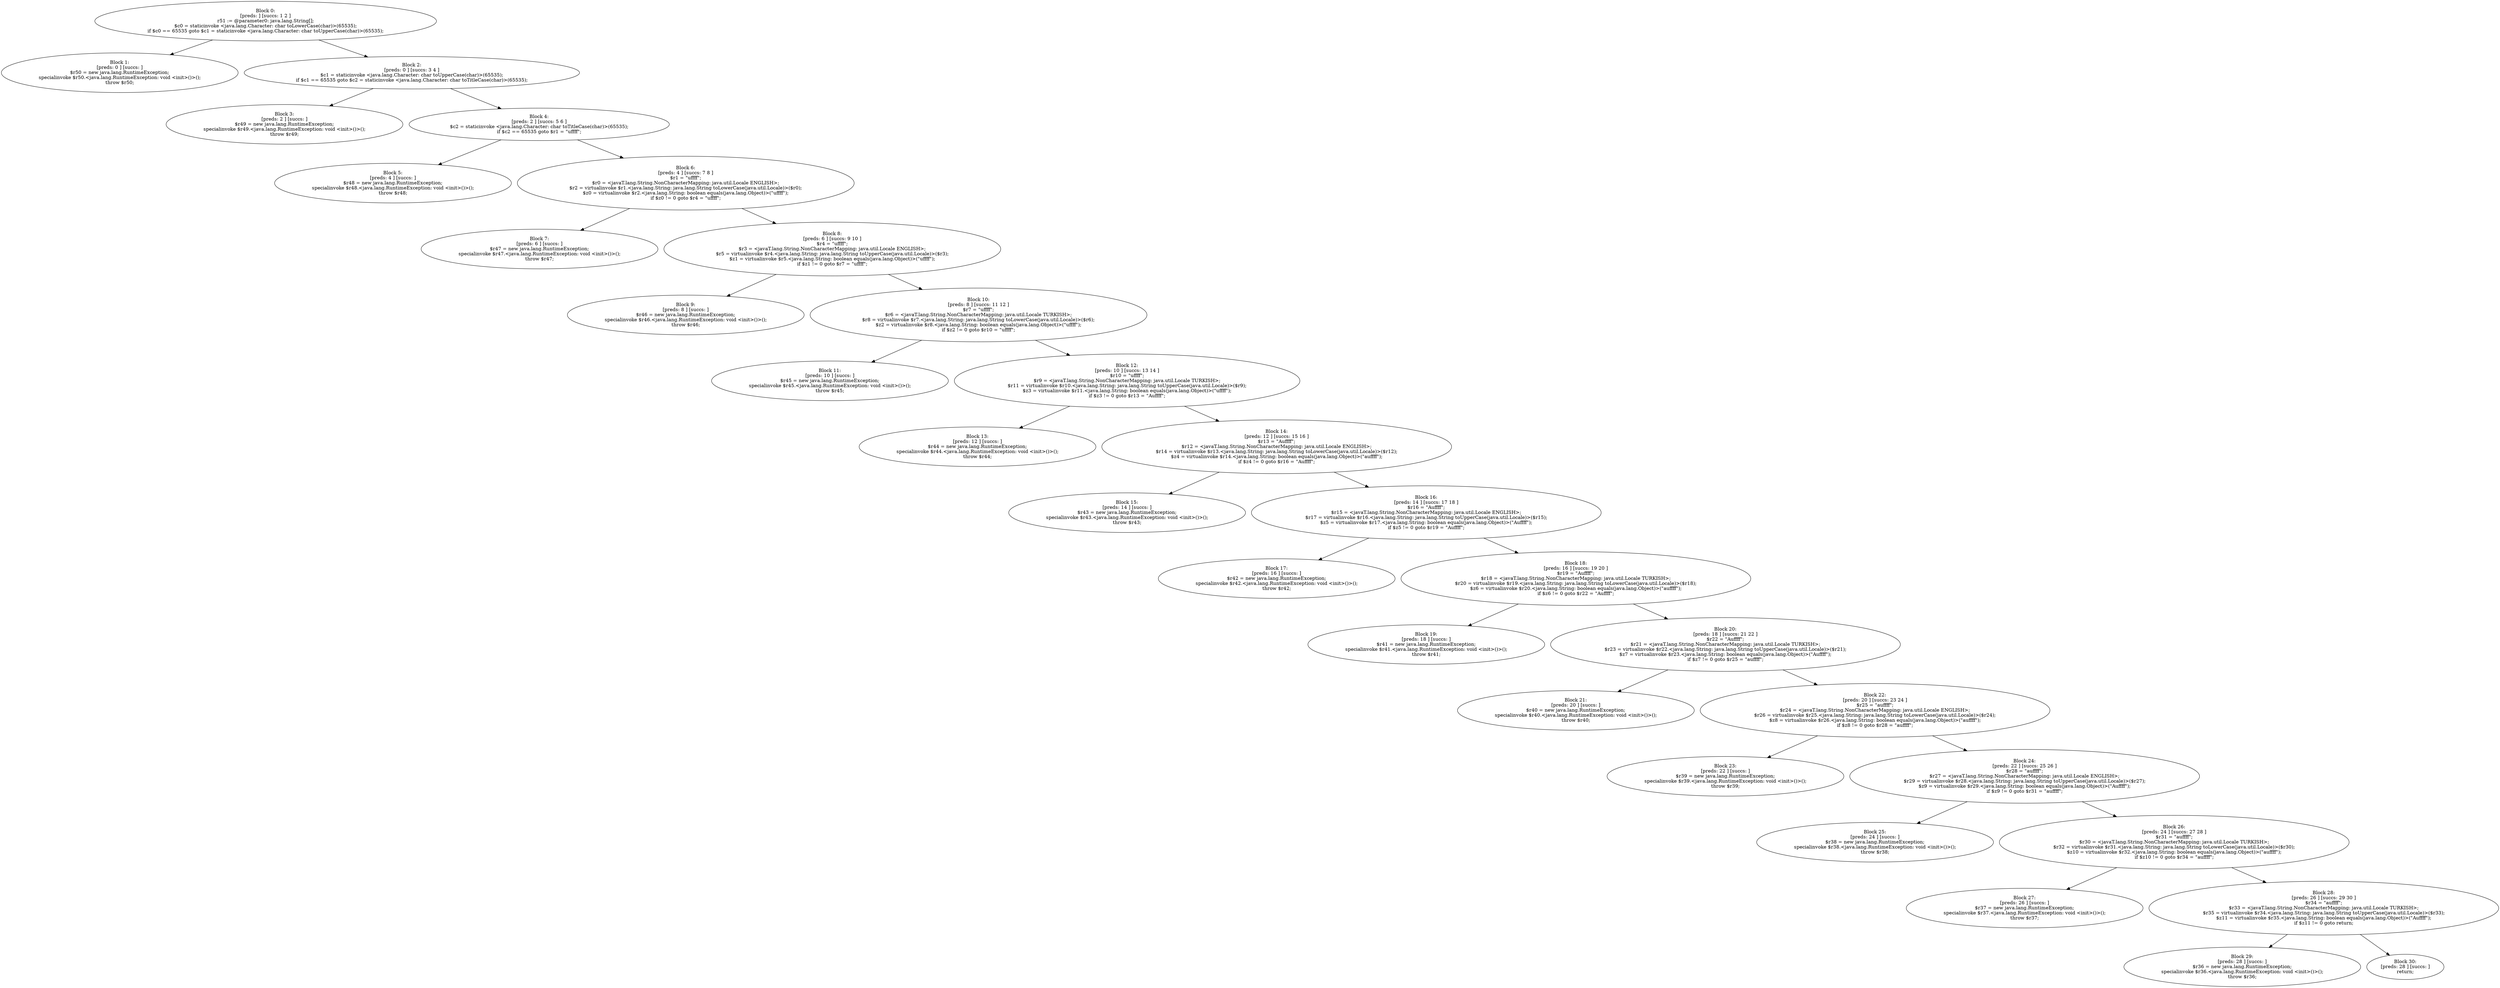 digraph "unitGraph" {
    "Block 0:
[preds: ] [succs: 1 2 ]
r51 := @parameter0: java.lang.String[];
$c0 = staticinvoke <java.lang.Character: char toLowerCase(char)>(65535);
if $c0 == 65535 goto $c1 = staticinvoke <java.lang.Character: char toUpperCase(char)>(65535);
"
    "Block 1:
[preds: 0 ] [succs: ]
$r50 = new java.lang.RuntimeException;
specialinvoke $r50.<java.lang.RuntimeException: void <init>()>();
throw $r50;
"
    "Block 2:
[preds: 0 ] [succs: 3 4 ]
$c1 = staticinvoke <java.lang.Character: char toUpperCase(char)>(65535);
if $c1 == 65535 goto $c2 = staticinvoke <java.lang.Character: char toTitleCase(char)>(65535);
"
    "Block 3:
[preds: 2 ] [succs: ]
$r49 = new java.lang.RuntimeException;
specialinvoke $r49.<java.lang.RuntimeException: void <init>()>();
throw $r49;
"
    "Block 4:
[preds: 2 ] [succs: 5 6 ]
$c2 = staticinvoke <java.lang.Character: char toTitleCase(char)>(65535);
if $c2 == 65535 goto $r1 = \"\uffff\";
"
    "Block 5:
[preds: 4 ] [succs: ]
$r48 = new java.lang.RuntimeException;
specialinvoke $r48.<java.lang.RuntimeException: void <init>()>();
throw $r48;
"
    "Block 6:
[preds: 4 ] [succs: 7 8 ]
$r1 = \"\uffff\";
$r0 = <javaT.lang.String.NonCharacterMapping: java.util.Locale ENGLISH>;
$r2 = virtualinvoke $r1.<java.lang.String: java.lang.String toLowerCase(java.util.Locale)>($r0);
$z0 = virtualinvoke $r2.<java.lang.String: boolean equals(java.lang.Object)>(\"\uffff\");
if $z0 != 0 goto $r4 = \"\uffff\";
"
    "Block 7:
[preds: 6 ] [succs: ]
$r47 = new java.lang.RuntimeException;
specialinvoke $r47.<java.lang.RuntimeException: void <init>()>();
throw $r47;
"
    "Block 8:
[preds: 6 ] [succs: 9 10 ]
$r4 = \"\uffff\";
$r3 = <javaT.lang.String.NonCharacterMapping: java.util.Locale ENGLISH>;
$r5 = virtualinvoke $r4.<java.lang.String: java.lang.String toUpperCase(java.util.Locale)>($r3);
$z1 = virtualinvoke $r5.<java.lang.String: boolean equals(java.lang.Object)>(\"\uffff\");
if $z1 != 0 goto $r7 = \"\uffff\";
"
    "Block 9:
[preds: 8 ] [succs: ]
$r46 = new java.lang.RuntimeException;
specialinvoke $r46.<java.lang.RuntimeException: void <init>()>();
throw $r46;
"
    "Block 10:
[preds: 8 ] [succs: 11 12 ]
$r7 = \"\uffff\";
$r6 = <javaT.lang.String.NonCharacterMapping: java.util.Locale TURKISH>;
$r8 = virtualinvoke $r7.<java.lang.String: java.lang.String toLowerCase(java.util.Locale)>($r6);
$z2 = virtualinvoke $r8.<java.lang.String: boolean equals(java.lang.Object)>(\"\uffff\");
if $z2 != 0 goto $r10 = \"\uffff\";
"
    "Block 11:
[preds: 10 ] [succs: ]
$r45 = new java.lang.RuntimeException;
specialinvoke $r45.<java.lang.RuntimeException: void <init>()>();
throw $r45;
"
    "Block 12:
[preds: 10 ] [succs: 13 14 ]
$r10 = \"\uffff\";
$r9 = <javaT.lang.String.NonCharacterMapping: java.util.Locale TURKISH>;
$r11 = virtualinvoke $r10.<java.lang.String: java.lang.String toUpperCase(java.util.Locale)>($r9);
$z3 = virtualinvoke $r11.<java.lang.String: boolean equals(java.lang.Object)>(\"\uffff\");
if $z3 != 0 goto $r13 = \"A\uffff\";
"
    "Block 13:
[preds: 12 ] [succs: ]
$r44 = new java.lang.RuntimeException;
specialinvoke $r44.<java.lang.RuntimeException: void <init>()>();
throw $r44;
"
    "Block 14:
[preds: 12 ] [succs: 15 16 ]
$r13 = \"A\uffff\";
$r12 = <javaT.lang.String.NonCharacterMapping: java.util.Locale ENGLISH>;
$r14 = virtualinvoke $r13.<java.lang.String: java.lang.String toLowerCase(java.util.Locale)>($r12);
$z4 = virtualinvoke $r14.<java.lang.String: boolean equals(java.lang.Object)>(\"a\uffff\");
if $z4 != 0 goto $r16 = \"A\uffff\";
"
    "Block 15:
[preds: 14 ] [succs: ]
$r43 = new java.lang.RuntimeException;
specialinvoke $r43.<java.lang.RuntimeException: void <init>()>();
throw $r43;
"
    "Block 16:
[preds: 14 ] [succs: 17 18 ]
$r16 = \"A\uffff\";
$r15 = <javaT.lang.String.NonCharacterMapping: java.util.Locale ENGLISH>;
$r17 = virtualinvoke $r16.<java.lang.String: java.lang.String toUpperCase(java.util.Locale)>($r15);
$z5 = virtualinvoke $r17.<java.lang.String: boolean equals(java.lang.Object)>(\"A\uffff\");
if $z5 != 0 goto $r19 = \"A\uffff\";
"
    "Block 17:
[preds: 16 ] [succs: ]
$r42 = new java.lang.RuntimeException;
specialinvoke $r42.<java.lang.RuntimeException: void <init>()>();
throw $r42;
"
    "Block 18:
[preds: 16 ] [succs: 19 20 ]
$r19 = \"A\uffff\";
$r18 = <javaT.lang.String.NonCharacterMapping: java.util.Locale TURKISH>;
$r20 = virtualinvoke $r19.<java.lang.String: java.lang.String toLowerCase(java.util.Locale)>($r18);
$z6 = virtualinvoke $r20.<java.lang.String: boolean equals(java.lang.Object)>(\"a\uffff\");
if $z6 != 0 goto $r22 = \"A\uffff\";
"
    "Block 19:
[preds: 18 ] [succs: ]
$r41 = new java.lang.RuntimeException;
specialinvoke $r41.<java.lang.RuntimeException: void <init>()>();
throw $r41;
"
    "Block 20:
[preds: 18 ] [succs: 21 22 ]
$r22 = \"A\uffff\";
$r21 = <javaT.lang.String.NonCharacterMapping: java.util.Locale TURKISH>;
$r23 = virtualinvoke $r22.<java.lang.String: java.lang.String toUpperCase(java.util.Locale)>($r21);
$z7 = virtualinvoke $r23.<java.lang.String: boolean equals(java.lang.Object)>(\"A\uffff\");
if $z7 != 0 goto $r25 = \"a\uffff\";
"
    "Block 21:
[preds: 20 ] [succs: ]
$r40 = new java.lang.RuntimeException;
specialinvoke $r40.<java.lang.RuntimeException: void <init>()>();
throw $r40;
"
    "Block 22:
[preds: 20 ] [succs: 23 24 ]
$r25 = \"a\uffff\";
$r24 = <javaT.lang.String.NonCharacterMapping: java.util.Locale ENGLISH>;
$r26 = virtualinvoke $r25.<java.lang.String: java.lang.String toLowerCase(java.util.Locale)>($r24);
$z8 = virtualinvoke $r26.<java.lang.String: boolean equals(java.lang.Object)>(\"a\uffff\");
if $z8 != 0 goto $r28 = \"a\uffff\";
"
    "Block 23:
[preds: 22 ] [succs: ]
$r39 = new java.lang.RuntimeException;
specialinvoke $r39.<java.lang.RuntimeException: void <init>()>();
throw $r39;
"
    "Block 24:
[preds: 22 ] [succs: 25 26 ]
$r28 = \"a\uffff\";
$r27 = <javaT.lang.String.NonCharacterMapping: java.util.Locale ENGLISH>;
$r29 = virtualinvoke $r28.<java.lang.String: java.lang.String toUpperCase(java.util.Locale)>($r27);
$z9 = virtualinvoke $r29.<java.lang.String: boolean equals(java.lang.Object)>(\"A\uffff\");
if $z9 != 0 goto $r31 = \"a\uffff\";
"
    "Block 25:
[preds: 24 ] [succs: ]
$r38 = new java.lang.RuntimeException;
specialinvoke $r38.<java.lang.RuntimeException: void <init>()>();
throw $r38;
"
    "Block 26:
[preds: 24 ] [succs: 27 28 ]
$r31 = \"a\uffff\";
$r30 = <javaT.lang.String.NonCharacterMapping: java.util.Locale TURKISH>;
$r32 = virtualinvoke $r31.<java.lang.String: java.lang.String toLowerCase(java.util.Locale)>($r30);
$z10 = virtualinvoke $r32.<java.lang.String: boolean equals(java.lang.Object)>(\"a\uffff\");
if $z10 != 0 goto $r34 = \"a\uffff\";
"
    "Block 27:
[preds: 26 ] [succs: ]
$r37 = new java.lang.RuntimeException;
specialinvoke $r37.<java.lang.RuntimeException: void <init>()>();
throw $r37;
"
    "Block 28:
[preds: 26 ] [succs: 29 30 ]
$r34 = \"a\uffff\";
$r33 = <javaT.lang.String.NonCharacterMapping: java.util.Locale TURKISH>;
$r35 = virtualinvoke $r34.<java.lang.String: java.lang.String toUpperCase(java.util.Locale)>($r33);
$z11 = virtualinvoke $r35.<java.lang.String: boolean equals(java.lang.Object)>(\"A\uffff\");
if $z11 != 0 goto return;
"
    "Block 29:
[preds: 28 ] [succs: ]
$r36 = new java.lang.RuntimeException;
specialinvoke $r36.<java.lang.RuntimeException: void <init>()>();
throw $r36;
"
    "Block 30:
[preds: 28 ] [succs: ]
return;
"
    "Block 0:
[preds: ] [succs: 1 2 ]
r51 := @parameter0: java.lang.String[];
$c0 = staticinvoke <java.lang.Character: char toLowerCase(char)>(65535);
if $c0 == 65535 goto $c1 = staticinvoke <java.lang.Character: char toUpperCase(char)>(65535);
"->"Block 1:
[preds: 0 ] [succs: ]
$r50 = new java.lang.RuntimeException;
specialinvoke $r50.<java.lang.RuntimeException: void <init>()>();
throw $r50;
";
    "Block 0:
[preds: ] [succs: 1 2 ]
r51 := @parameter0: java.lang.String[];
$c0 = staticinvoke <java.lang.Character: char toLowerCase(char)>(65535);
if $c0 == 65535 goto $c1 = staticinvoke <java.lang.Character: char toUpperCase(char)>(65535);
"->"Block 2:
[preds: 0 ] [succs: 3 4 ]
$c1 = staticinvoke <java.lang.Character: char toUpperCase(char)>(65535);
if $c1 == 65535 goto $c2 = staticinvoke <java.lang.Character: char toTitleCase(char)>(65535);
";
    "Block 2:
[preds: 0 ] [succs: 3 4 ]
$c1 = staticinvoke <java.lang.Character: char toUpperCase(char)>(65535);
if $c1 == 65535 goto $c2 = staticinvoke <java.lang.Character: char toTitleCase(char)>(65535);
"->"Block 3:
[preds: 2 ] [succs: ]
$r49 = new java.lang.RuntimeException;
specialinvoke $r49.<java.lang.RuntimeException: void <init>()>();
throw $r49;
";
    "Block 2:
[preds: 0 ] [succs: 3 4 ]
$c1 = staticinvoke <java.lang.Character: char toUpperCase(char)>(65535);
if $c1 == 65535 goto $c2 = staticinvoke <java.lang.Character: char toTitleCase(char)>(65535);
"->"Block 4:
[preds: 2 ] [succs: 5 6 ]
$c2 = staticinvoke <java.lang.Character: char toTitleCase(char)>(65535);
if $c2 == 65535 goto $r1 = \"\uffff\";
";
    "Block 4:
[preds: 2 ] [succs: 5 6 ]
$c2 = staticinvoke <java.lang.Character: char toTitleCase(char)>(65535);
if $c2 == 65535 goto $r1 = \"\uffff\";
"->"Block 5:
[preds: 4 ] [succs: ]
$r48 = new java.lang.RuntimeException;
specialinvoke $r48.<java.lang.RuntimeException: void <init>()>();
throw $r48;
";
    "Block 4:
[preds: 2 ] [succs: 5 6 ]
$c2 = staticinvoke <java.lang.Character: char toTitleCase(char)>(65535);
if $c2 == 65535 goto $r1 = \"\uffff\";
"->"Block 6:
[preds: 4 ] [succs: 7 8 ]
$r1 = \"\uffff\";
$r0 = <javaT.lang.String.NonCharacterMapping: java.util.Locale ENGLISH>;
$r2 = virtualinvoke $r1.<java.lang.String: java.lang.String toLowerCase(java.util.Locale)>($r0);
$z0 = virtualinvoke $r2.<java.lang.String: boolean equals(java.lang.Object)>(\"\uffff\");
if $z0 != 0 goto $r4 = \"\uffff\";
";
    "Block 6:
[preds: 4 ] [succs: 7 8 ]
$r1 = \"\uffff\";
$r0 = <javaT.lang.String.NonCharacterMapping: java.util.Locale ENGLISH>;
$r2 = virtualinvoke $r1.<java.lang.String: java.lang.String toLowerCase(java.util.Locale)>($r0);
$z0 = virtualinvoke $r2.<java.lang.String: boolean equals(java.lang.Object)>(\"\uffff\");
if $z0 != 0 goto $r4 = \"\uffff\";
"->"Block 7:
[preds: 6 ] [succs: ]
$r47 = new java.lang.RuntimeException;
specialinvoke $r47.<java.lang.RuntimeException: void <init>()>();
throw $r47;
";
    "Block 6:
[preds: 4 ] [succs: 7 8 ]
$r1 = \"\uffff\";
$r0 = <javaT.lang.String.NonCharacterMapping: java.util.Locale ENGLISH>;
$r2 = virtualinvoke $r1.<java.lang.String: java.lang.String toLowerCase(java.util.Locale)>($r0);
$z0 = virtualinvoke $r2.<java.lang.String: boolean equals(java.lang.Object)>(\"\uffff\");
if $z0 != 0 goto $r4 = \"\uffff\";
"->"Block 8:
[preds: 6 ] [succs: 9 10 ]
$r4 = \"\uffff\";
$r3 = <javaT.lang.String.NonCharacterMapping: java.util.Locale ENGLISH>;
$r5 = virtualinvoke $r4.<java.lang.String: java.lang.String toUpperCase(java.util.Locale)>($r3);
$z1 = virtualinvoke $r5.<java.lang.String: boolean equals(java.lang.Object)>(\"\uffff\");
if $z1 != 0 goto $r7 = \"\uffff\";
";
    "Block 8:
[preds: 6 ] [succs: 9 10 ]
$r4 = \"\uffff\";
$r3 = <javaT.lang.String.NonCharacterMapping: java.util.Locale ENGLISH>;
$r5 = virtualinvoke $r4.<java.lang.String: java.lang.String toUpperCase(java.util.Locale)>($r3);
$z1 = virtualinvoke $r5.<java.lang.String: boolean equals(java.lang.Object)>(\"\uffff\");
if $z1 != 0 goto $r7 = \"\uffff\";
"->"Block 9:
[preds: 8 ] [succs: ]
$r46 = new java.lang.RuntimeException;
specialinvoke $r46.<java.lang.RuntimeException: void <init>()>();
throw $r46;
";
    "Block 8:
[preds: 6 ] [succs: 9 10 ]
$r4 = \"\uffff\";
$r3 = <javaT.lang.String.NonCharacterMapping: java.util.Locale ENGLISH>;
$r5 = virtualinvoke $r4.<java.lang.String: java.lang.String toUpperCase(java.util.Locale)>($r3);
$z1 = virtualinvoke $r5.<java.lang.String: boolean equals(java.lang.Object)>(\"\uffff\");
if $z1 != 0 goto $r7 = \"\uffff\";
"->"Block 10:
[preds: 8 ] [succs: 11 12 ]
$r7 = \"\uffff\";
$r6 = <javaT.lang.String.NonCharacterMapping: java.util.Locale TURKISH>;
$r8 = virtualinvoke $r7.<java.lang.String: java.lang.String toLowerCase(java.util.Locale)>($r6);
$z2 = virtualinvoke $r8.<java.lang.String: boolean equals(java.lang.Object)>(\"\uffff\");
if $z2 != 0 goto $r10 = \"\uffff\";
";
    "Block 10:
[preds: 8 ] [succs: 11 12 ]
$r7 = \"\uffff\";
$r6 = <javaT.lang.String.NonCharacterMapping: java.util.Locale TURKISH>;
$r8 = virtualinvoke $r7.<java.lang.String: java.lang.String toLowerCase(java.util.Locale)>($r6);
$z2 = virtualinvoke $r8.<java.lang.String: boolean equals(java.lang.Object)>(\"\uffff\");
if $z2 != 0 goto $r10 = \"\uffff\";
"->"Block 11:
[preds: 10 ] [succs: ]
$r45 = new java.lang.RuntimeException;
specialinvoke $r45.<java.lang.RuntimeException: void <init>()>();
throw $r45;
";
    "Block 10:
[preds: 8 ] [succs: 11 12 ]
$r7 = \"\uffff\";
$r6 = <javaT.lang.String.NonCharacterMapping: java.util.Locale TURKISH>;
$r8 = virtualinvoke $r7.<java.lang.String: java.lang.String toLowerCase(java.util.Locale)>($r6);
$z2 = virtualinvoke $r8.<java.lang.String: boolean equals(java.lang.Object)>(\"\uffff\");
if $z2 != 0 goto $r10 = \"\uffff\";
"->"Block 12:
[preds: 10 ] [succs: 13 14 ]
$r10 = \"\uffff\";
$r9 = <javaT.lang.String.NonCharacterMapping: java.util.Locale TURKISH>;
$r11 = virtualinvoke $r10.<java.lang.String: java.lang.String toUpperCase(java.util.Locale)>($r9);
$z3 = virtualinvoke $r11.<java.lang.String: boolean equals(java.lang.Object)>(\"\uffff\");
if $z3 != 0 goto $r13 = \"A\uffff\";
";
    "Block 12:
[preds: 10 ] [succs: 13 14 ]
$r10 = \"\uffff\";
$r9 = <javaT.lang.String.NonCharacterMapping: java.util.Locale TURKISH>;
$r11 = virtualinvoke $r10.<java.lang.String: java.lang.String toUpperCase(java.util.Locale)>($r9);
$z3 = virtualinvoke $r11.<java.lang.String: boolean equals(java.lang.Object)>(\"\uffff\");
if $z3 != 0 goto $r13 = \"A\uffff\";
"->"Block 13:
[preds: 12 ] [succs: ]
$r44 = new java.lang.RuntimeException;
specialinvoke $r44.<java.lang.RuntimeException: void <init>()>();
throw $r44;
";
    "Block 12:
[preds: 10 ] [succs: 13 14 ]
$r10 = \"\uffff\";
$r9 = <javaT.lang.String.NonCharacterMapping: java.util.Locale TURKISH>;
$r11 = virtualinvoke $r10.<java.lang.String: java.lang.String toUpperCase(java.util.Locale)>($r9);
$z3 = virtualinvoke $r11.<java.lang.String: boolean equals(java.lang.Object)>(\"\uffff\");
if $z3 != 0 goto $r13 = \"A\uffff\";
"->"Block 14:
[preds: 12 ] [succs: 15 16 ]
$r13 = \"A\uffff\";
$r12 = <javaT.lang.String.NonCharacterMapping: java.util.Locale ENGLISH>;
$r14 = virtualinvoke $r13.<java.lang.String: java.lang.String toLowerCase(java.util.Locale)>($r12);
$z4 = virtualinvoke $r14.<java.lang.String: boolean equals(java.lang.Object)>(\"a\uffff\");
if $z4 != 0 goto $r16 = \"A\uffff\";
";
    "Block 14:
[preds: 12 ] [succs: 15 16 ]
$r13 = \"A\uffff\";
$r12 = <javaT.lang.String.NonCharacterMapping: java.util.Locale ENGLISH>;
$r14 = virtualinvoke $r13.<java.lang.String: java.lang.String toLowerCase(java.util.Locale)>($r12);
$z4 = virtualinvoke $r14.<java.lang.String: boolean equals(java.lang.Object)>(\"a\uffff\");
if $z4 != 0 goto $r16 = \"A\uffff\";
"->"Block 15:
[preds: 14 ] [succs: ]
$r43 = new java.lang.RuntimeException;
specialinvoke $r43.<java.lang.RuntimeException: void <init>()>();
throw $r43;
";
    "Block 14:
[preds: 12 ] [succs: 15 16 ]
$r13 = \"A\uffff\";
$r12 = <javaT.lang.String.NonCharacterMapping: java.util.Locale ENGLISH>;
$r14 = virtualinvoke $r13.<java.lang.String: java.lang.String toLowerCase(java.util.Locale)>($r12);
$z4 = virtualinvoke $r14.<java.lang.String: boolean equals(java.lang.Object)>(\"a\uffff\");
if $z4 != 0 goto $r16 = \"A\uffff\";
"->"Block 16:
[preds: 14 ] [succs: 17 18 ]
$r16 = \"A\uffff\";
$r15 = <javaT.lang.String.NonCharacterMapping: java.util.Locale ENGLISH>;
$r17 = virtualinvoke $r16.<java.lang.String: java.lang.String toUpperCase(java.util.Locale)>($r15);
$z5 = virtualinvoke $r17.<java.lang.String: boolean equals(java.lang.Object)>(\"A\uffff\");
if $z5 != 0 goto $r19 = \"A\uffff\";
";
    "Block 16:
[preds: 14 ] [succs: 17 18 ]
$r16 = \"A\uffff\";
$r15 = <javaT.lang.String.NonCharacterMapping: java.util.Locale ENGLISH>;
$r17 = virtualinvoke $r16.<java.lang.String: java.lang.String toUpperCase(java.util.Locale)>($r15);
$z5 = virtualinvoke $r17.<java.lang.String: boolean equals(java.lang.Object)>(\"A\uffff\");
if $z5 != 0 goto $r19 = \"A\uffff\";
"->"Block 17:
[preds: 16 ] [succs: ]
$r42 = new java.lang.RuntimeException;
specialinvoke $r42.<java.lang.RuntimeException: void <init>()>();
throw $r42;
";
    "Block 16:
[preds: 14 ] [succs: 17 18 ]
$r16 = \"A\uffff\";
$r15 = <javaT.lang.String.NonCharacterMapping: java.util.Locale ENGLISH>;
$r17 = virtualinvoke $r16.<java.lang.String: java.lang.String toUpperCase(java.util.Locale)>($r15);
$z5 = virtualinvoke $r17.<java.lang.String: boolean equals(java.lang.Object)>(\"A\uffff\");
if $z5 != 0 goto $r19 = \"A\uffff\";
"->"Block 18:
[preds: 16 ] [succs: 19 20 ]
$r19 = \"A\uffff\";
$r18 = <javaT.lang.String.NonCharacterMapping: java.util.Locale TURKISH>;
$r20 = virtualinvoke $r19.<java.lang.String: java.lang.String toLowerCase(java.util.Locale)>($r18);
$z6 = virtualinvoke $r20.<java.lang.String: boolean equals(java.lang.Object)>(\"a\uffff\");
if $z6 != 0 goto $r22 = \"A\uffff\";
";
    "Block 18:
[preds: 16 ] [succs: 19 20 ]
$r19 = \"A\uffff\";
$r18 = <javaT.lang.String.NonCharacterMapping: java.util.Locale TURKISH>;
$r20 = virtualinvoke $r19.<java.lang.String: java.lang.String toLowerCase(java.util.Locale)>($r18);
$z6 = virtualinvoke $r20.<java.lang.String: boolean equals(java.lang.Object)>(\"a\uffff\");
if $z6 != 0 goto $r22 = \"A\uffff\";
"->"Block 19:
[preds: 18 ] [succs: ]
$r41 = new java.lang.RuntimeException;
specialinvoke $r41.<java.lang.RuntimeException: void <init>()>();
throw $r41;
";
    "Block 18:
[preds: 16 ] [succs: 19 20 ]
$r19 = \"A\uffff\";
$r18 = <javaT.lang.String.NonCharacterMapping: java.util.Locale TURKISH>;
$r20 = virtualinvoke $r19.<java.lang.String: java.lang.String toLowerCase(java.util.Locale)>($r18);
$z6 = virtualinvoke $r20.<java.lang.String: boolean equals(java.lang.Object)>(\"a\uffff\");
if $z6 != 0 goto $r22 = \"A\uffff\";
"->"Block 20:
[preds: 18 ] [succs: 21 22 ]
$r22 = \"A\uffff\";
$r21 = <javaT.lang.String.NonCharacterMapping: java.util.Locale TURKISH>;
$r23 = virtualinvoke $r22.<java.lang.String: java.lang.String toUpperCase(java.util.Locale)>($r21);
$z7 = virtualinvoke $r23.<java.lang.String: boolean equals(java.lang.Object)>(\"A\uffff\");
if $z7 != 0 goto $r25 = \"a\uffff\";
";
    "Block 20:
[preds: 18 ] [succs: 21 22 ]
$r22 = \"A\uffff\";
$r21 = <javaT.lang.String.NonCharacterMapping: java.util.Locale TURKISH>;
$r23 = virtualinvoke $r22.<java.lang.String: java.lang.String toUpperCase(java.util.Locale)>($r21);
$z7 = virtualinvoke $r23.<java.lang.String: boolean equals(java.lang.Object)>(\"A\uffff\");
if $z7 != 0 goto $r25 = \"a\uffff\";
"->"Block 21:
[preds: 20 ] [succs: ]
$r40 = new java.lang.RuntimeException;
specialinvoke $r40.<java.lang.RuntimeException: void <init>()>();
throw $r40;
";
    "Block 20:
[preds: 18 ] [succs: 21 22 ]
$r22 = \"A\uffff\";
$r21 = <javaT.lang.String.NonCharacterMapping: java.util.Locale TURKISH>;
$r23 = virtualinvoke $r22.<java.lang.String: java.lang.String toUpperCase(java.util.Locale)>($r21);
$z7 = virtualinvoke $r23.<java.lang.String: boolean equals(java.lang.Object)>(\"A\uffff\");
if $z7 != 0 goto $r25 = \"a\uffff\";
"->"Block 22:
[preds: 20 ] [succs: 23 24 ]
$r25 = \"a\uffff\";
$r24 = <javaT.lang.String.NonCharacterMapping: java.util.Locale ENGLISH>;
$r26 = virtualinvoke $r25.<java.lang.String: java.lang.String toLowerCase(java.util.Locale)>($r24);
$z8 = virtualinvoke $r26.<java.lang.String: boolean equals(java.lang.Object)>(\"a\uffff\");
if $z8 != 0 goto $r28 = \"a\uffff\";
";
    "Block 22:
[preds: 20 ] [succs: 23 24 ]
$r25 = \"a\uffff\";
$r24 = <javaT.lang.String.NonCharacterMapping: java.util.Locale ENGLISH>;
$r26 = virtualinvoke $r25.<java.lang.String: java.lang.String toLowerCase(java.util.Locale)>($r24);
$z8 = virtualinvoke $r26.<java.lang.String: boolean equals(java.lang.Object)>(\"a\uffff\");
if $z8 != 0 goto $r28 = \"a\uffff\";
"->"Block 23:
[preds: 22 ] [succs: ]
$r39 = new java.lang.RuntimeException;
specialinvoke $r39.<java.lang.RuntimeException: void <init>()>();
throw $r39;
";
    "Block 22:
[preds: 20 ] [succs: 23 24 ]
$r25 = \"a\uffff\";
$r24 = <javaT.lang.String.NonCharacterMapping: java.util.Locale ENGLISH>;
$r26 = virtualinvoke $r25.<java.lang.String: java.lang.String toLowerCase(java.util.Locale)>($r24);
$z8 = virtualinvoke $r26.<java.lang.String: boolean equals(java.lang.Object)>(\"a\uffff\");
if $z8 != 0 goto $r28 = \"a\uffff\";
"->"Block 24:
[preds: 22 ] [succs: 25 26 ]
$r28 = \"a\uffff\";
$r27 = <javaT.lang.String.NonCharacterMapping: java.util.Locale ENGLISH>;
$r29 = virtualinvoke $r28.<java.lang.String: java.lang.String toUpperCase(java.util.Locale)>($r27);
$z9 = virtualinvoke $r29.<java.lang.String: boolean equals(java.lang.Object)>(\"A\uffff\");
if $z9 != 0 goto $r31 = \"a\uffff\";
";
    "Block 24:
[preds: 22 ] [succs: 25 26 ]
$r28 = \"a\uffff\";
$r27 = <javaT.lang.String.NonCharacterMapping: java.util.Locale ENGLISH>;
$r29 = virtualinvoke $r28.<java.lang.String: java.lang.String toUpperCase(java.util.Locale)>($r27);
$z9 = virtualinvoke $r29.<java.lang.String: boolean equals(java.lang.Object)>(\"A\uffff\");
if $z9 != 0 goto $r31 = \"a\uffff\";
"->"Block 25:
[preds: 24 ] [succs: ]
$r38 = new java.lang.RuntimeException;
specialinvoke $r38.<java.lang.RuntimeException: void <init>()>();
throw $r38;
";
    "Block 24:
[preds: 22 ] [succs: 25 26 ]
$r28 = \"a\uffff\";
$r27 = <javaT.lang.String.NonCharacterMapping: java.util.Locale ENGLISH>;
$r29 = virtualinvoke $r28.<java.lang.String: java.lang.String toUpperCase(java.util.Locale)>($r27);
$z9 = virtualinvoke $r29.<java.lang.String: boolean equals(java.lang.Object)>(\"A\uffff\");
if $z9 != 0 goto $r31 = \"a\uffff\";
"->"Block 26:
[preds: 24 ] [succs: 27 28 ]
$r31 = \"a\uffff\";
$r30 = <javaT.lang.String.NonCharacterMapping: java.util.Locale TURKISH>;
$r32 = virtualinvoke $r31.<java.lang.String: java.lang.String toLowerCase(java.util.Locale)>($r30);
$z10 = virtualinvoke $r32.<java.lang.String: boolean equals(java.lang.Object)>(\"a\uffff\");
if $z10 != 0 goto $r34 = \"a\uffff\";
";
    "Block 26:
[preds: 24 ] [succs: 27 28 ]
$r31 = \"a\uffff\";
$r30 = <javaT.lang.String.NonCharacterMapping: java.util.Locale TURKISH>;
$r32 = virtualinvoke $r31.<java.lang.String: java.lang.String toLowerCase(java.util.Locale)>($r30);
$z10 = virtualinvoke $r32.<java.lang.String: boolean equals(java.lang.Object)>(\"a\uffff\");
if $z10 != 0 goto $r34 = \"a\uffff\";
"->"Block 27:
[preds: 26 ] [succs: ]
$r37 = new java.lang.RuntimeException;
specialinvoke $r37.<java.lang.RuntimeException: void <init>()>();
throw $r37;
";
    "Block 26:
[preds: 24 ] [succs: 27 28 ]
$r31 = \"a\uffff\";
$r30 = <javaT.lang.String.NonCharacterMapping: java.util.Locale TURKISH>;
$r32 = virtualinvoke $r31.<java.lang.String: java.lang.String toLowerCase(java.util.Locale)>($r30);
$z10 = virtualinvoke $r32.<java.lang.String: boolean equals(java.lang.Object)>(\"a\uffff\");
if $z10 != 0 goto $r34 = \"a\uffff\";
"->"Block 28:
[preds: 26 ] [succs: 29 30 ]
$r34 = \"a\uffff\";
$r33 = <javaT.lang.String.NonCharacterMapping: java.util.Locale TURKISH>;
$r35 = virtualinvoke $r34.<java.lang.String: java.lang.String toUpperCase(java.util.Locale)>($r33);
$z11 = virtualinvoke $r35.<java.lang.String: boolean equals(java.lang.Object)>(\"A\uffff\");
if $z11 != 0 goto return;
";
    "Block 28:
[preds: 26 ] [succs: 29 30 ]
$r34 = \"a\uffff\";
$r33 = <javaT.lang.String.NonCharacterMapping: java.util.Locale TURKISH>;
$r35 = virtualinvoke $r34.<java.lang.String: java.lang.String toUpperCase(java.util.Locale)>($r33);
$z11 = virtualinvoke $r35.<java.lang.String: boolean equals(java.lang.Object)>(\"A\uffff\");
if $z11 != 0 goto return;
"->"Block 29:
[preds: 28 ] [succs: ]
$r36 = new java.lang.RuntimeException;
specialinvoke $r36.<java.lang.RuntimeException: void <init>()>();
throw $r36;
";
    "Block 28:
[preds: 26 ] [succs: 29 30 ]
$r34 = \"a\uffff\";
$r33 = <javaT.lang.String.NonCharacterMapping: java.util.Locale TURKISH>;
$r35 = virtualinvoke $r34.<java.lang.String: java.lang.String toUpperCase(java.util.Locale)>($r33);
$z11 = virtualinvoke $r35.<java.lang.String: boolean equals(java.lang.Object)>(\"A\uffff\");
if $z11 != 0 goto return;
"->"Block 30:
[preds: 28 ] [succs: ]
return;
";
}

